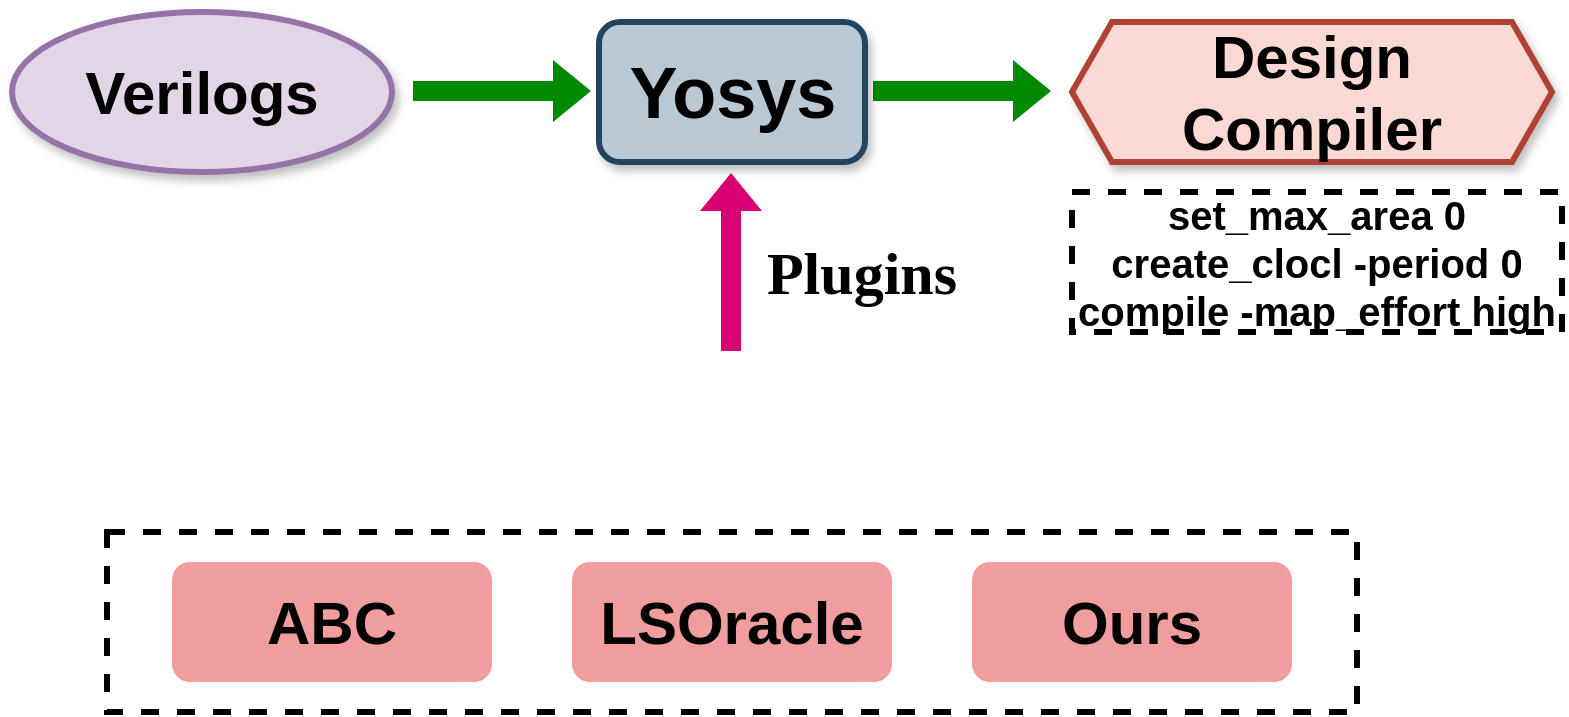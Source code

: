 <mxfile version="24.6.2" type="github">
  <diagram name="第 1 页" id="HAvIKgZ25yOHQbioZGKh">
    <mxGraphModel dx="1533" dy="974" grid="1" gridSize="10" guides="1" tooltips="1" connect="1" arrows="1" fold="1" page="1" pageScale="1" pageWidth="800" pageHeight="400" math="0" shadow="0">
      <root>
        <mxCell id="0" />
        <mxCell id="1" parent="0" />
        <mxCell id="fzru5klA7RKhJBc94vuA-1" value="&lt;font face=&quot;Helvetica&quot; size=&quot;1&quot; style=&quot;&quot;&gt;&lt;b style=&quot;font-size: 30px;&quot;&gt;Verilogs&lt;/b&gt;&lt;/font&gt;" style="ellipse;whiteSpace=wrap;html=1;fillColor=#e1d5e7;strokeColor=#9673a6;strokeWidth=3;shadow=1;" parent="1" vertex="1">
          <mxGeometry x="13" y="50" width="190" height="80" as="geometry" />
        </mxCell>
        <mxCell id="fzru5klA7RKhJBc94vuA-2" value="" style="shape=flexArrow;endArrow=classic;html=1;rounded=0;fillColor=#008a00;strokeColor=none;" parent="1" edge="1">
          <mxGeometry width="50" height="50" relative="1" as="geometry">
            <mxPoint x="213" y="89.5" as="sourcePoint" />
            <mxPoint x="303" y="89.5" as="targetPoint" />
          </mxGeometry>
        </mxCell>
        <mxCell id="fzru5klA7RKhJBc94vuA-3" value="" style="shape=flexArrow;endArrow=classic;html=1;rounded=0;fillColor=#008a00;strokeColor=none;" parent="1" edge="1">
          <mxGeometry width="50" height="50" relative="1" as="geometry">
            <mxPoint x="443" y="89.5" as="sourcePoint" />
            <mxPoint x="533" y="89.5" as="targetPoint" />
          </mxGeometry>
        </mxCell>
        <mxCell id="fzru5klA7RKhJBc94vuA-6" value="&lt;font face=&quot;Helvetica&quot; size=&quot;1&quot;&gt;&lt;b style=&quot;font-size: 30px;&quot;&gt;Design Compiler&lt;/b&gt;&lt;/font&gt;" style="shape=hexagon;perimeter=hexagonPerimeter2;whiteSpace=wrap;html=1;fixedSize=1;strokeColor=#ae4132;fillColor=#fad9d5;strokeWidth=3;shadow=1;" parent="1" vertex="1">
          <mxGeometry x="543" y="55" width="240" height="70" as="geometry" />
        </mxCell>
        <mxCell id="fzru5klA7RKhJBc94vuA-11" value="" style="rounded=0;whiteSpace=wrap;html=1;dashed=1;perimeterSpacing=3;strokeWidth=3;" parent="1" vertex="1">
          <mxGeometry x="60.5" y="310" width="625" height="90" as="geometry" />
        </mxCell>
        <mxCell id="fzru5klA7RKhJBc94vuA-8" value="&lt;font face=&quot;Helvetica&quot; style=&quot;font-size: 30px;&quot;&gt;&lt;b style=&quot;&quot;&gt;ABC&lt;/b&gt;&lt;/font&gt;" style="rounded=1;whiteSpace=wrap;html=1;fillColor=#f09d9d;strokeColor=none;" parent="1" vertex="1">
          <mxGeometry x="93" y="325" width="160" height="60" as="geometry" />
        </mxCell>
        <mxCell id="fzru5klA7RKhJBc94vuA-9" value="&lt;font face=&quot;Helvetica&quot; style=&quot;font-size: 30px;&quot;&gt;&lt;b style=&quot;&quot;&gt;LSOracle&lt;/b&gt;&lt;/font&gt;" style="rounded=1;whiteSpace=wrap;html=1;fillColor=#f09d9d;strokeColor=none;" parent="1" vertex="1">
          <mxGeometry x="293" y="325" width="160" height="60" as="geometry" />
        </mxCell>
        <mxCell id="fzru5klA7RKhJBc94vuA-10" value="&lt;font face=&quot;Helvetica&quot; style=&quot;font-size: 30px;&quot;&gt;&lt;b style=&quot;&quot;&gt;Ours&lt;/b&gt;&lt;/font&gt;" style="rounded=1;whiteSpace=wrap;html=1;fillColor=#f09d9d;strokeColor=none;" parent="1" vertex="1">
          <mxGeometry x="493" y="325" width="160" height="60" as="geometry" />
        </mxCell>
        <mxCell id="fzru5klA7RKhJBc94vuA-12" value="&lt;font face=&quot;Helvetica&quot; style=&quot;font-size: 20px;&quot;&gt;&lt;b style=&quot;&quot;&gt;set_max_area 0&lt;br&gt;create_clocl -period 0&lt;br&gt;compile -map_effort high&lt;/b&gt;&lt;/font&gt;" style="rounded=0;whiteSpace=wrap;html=1;dashed=1;perimeterSpacing=3;strokeWidth=3;" parent="1" vertex="1">
          <mxGeometry x="543" y="140" width="245" height="70" as="geometry" />
        </mxCell>
        <mxCell id="fzru5klA7RKhJBc94vuA-13" value="" style="shape=flexArrow;endArrow=classic;html=1;rounded=0;fillColor=#d80073;strokeColor=none;" parent="1" edge="1">
          <mxGeometry width="50" height="50" relative="1" as="geometry">
            <mxPoint x="372.5" y="220" as="sourcePoint" />
            <mxPoint x="372.5" y="130" as="targetPoint" />
          </mxGeometry>
        </mxCell>
        <mxCell id="fzru5klA7RKhJBc94vuA-14" value="&lt;font style=&quot;font-size: 30px;&quot; face=&quot;Times New Roman&quot;&gt;&lt;b&gt;Plugins&lt;/b&gt;&lt;/font&gt;" style="text;html=1;strokeColor=none;fillColor=none;align=center;verticalAlign=middle;whiteSpace=wrap;rounded=0;" parent="1" vertex="1">
          <mxGeometry x="383" y="160" width="110" height="40" as="geometry" />
        </mxCell>
        <mxCell id="-el-lTCZ7dYY3-WtjOfP-2" value="&lt;font style=&quot;font-size: 36px;&quot;&gt;&lt;b&gt;Yosys&lt;/b&gt;&lt;/font&gt;" style="rounded=1;whiteSpace=wrap;html=1;fillColor=#bac8d3;strokeColor=#23445d;strokeWidth=3;shadow=1;" vertex="1" parent="1">
          <mxGeometry x="306.5" y="55" width="133" height="70" as="geometry" />
        </mxCell>
      </root>
    </mxGraphModel>
  </diagram>
</mxfile>
